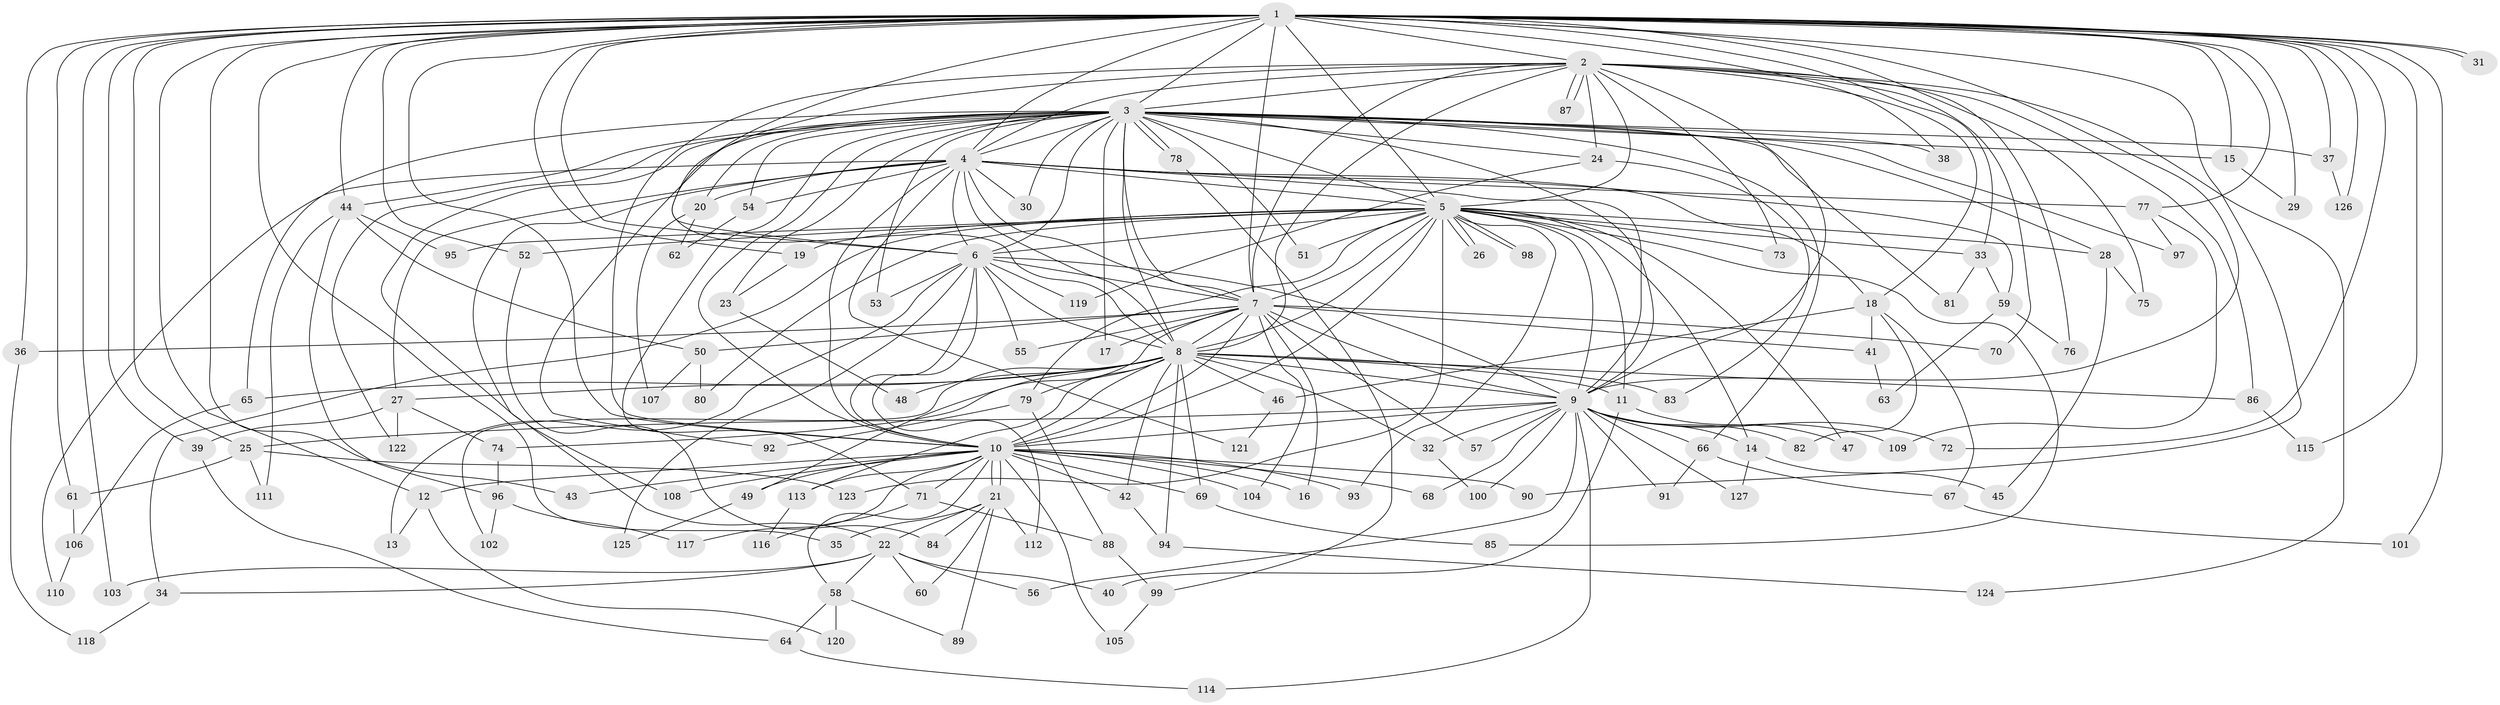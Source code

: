 // Generated by graph-tools (version 1.1) at 2025/43/03/09/25 04:43:58]
// undirected, 127 vertices, 279 edges
graph export_dot {
graph [start="1"]
  node [color=gray90,style=filled];
  1;
  2;
  3;
  4;
  5;
  6;
  7;
  8;
  9;
  10;
  11;
  12;
  13;
  14;
  15;
  16;
  17;
  18;
  19;
  20;
  21;
  22;
  23;
  24;
  25;
  26;
  27;
  28;
  29;
  30;
  31;
  32;
  33;
  34;
  35;
  36;
  37;
  38;
  39;
  40;
  41;
  42;
  43;
  44;
  45;
  46;
  47;
  48;
  49;
  50;
  51;
  52;
  53;
  54;
  55;
  56;
  57;
  58;
  59;
  60;
  61;
  62;
  63;
  64;
  65;
  66;
  67;
  68;
  69;
  70;
  71;
  72;
  73;
  74;
  75;
  76;
  77;
  78;
  79;
  80;
  81;
  82;
  83;
  84;
  85;
  86;
  87;
  88;
  89;
  90;
  91;
  92;
  93;
  94;
  95;
  96;
  97;
  98;
  99;
  100;
  101;
  102;
  103;
  104;
  105;
  106;
  107;
  108;
  109;
  110;
  111;
  112;
  113;
  114;
  115;
  116;
  117;
  118;
  119;
  120;
  121;
  122;
  123;
  124;
  125;
  126;
  127;
  1 -- 2;
  1 -- 3;
  1 -- 4;
  1 -- 5;
  1 -- 6;
  1 -- 7;
  1 -- 8;
  1 -- 9;
  1 -- 10;
  1 -- 12;
  1 -- 15;
  1 -- 19;
  1 -- 25;
  1 -- 29;
  1 -- 31;
  1 -- 31;
  1 -- 33;
  1 -- 35;
  1 -- 36;
  1 -- 37;
  1 -- 38;
  1 -- 39;
  1 -- 43;
  1 -- 44;
  1 -- 52;
  1 -- 61;
  1 -- 72;
  1 -- 75;
  1 -- 77;
  1 -- 90;
  1 -- 101;
  1 -- 103;
  1 -- 115;
  1 -- 126;
  2 -- 3;
  2 -- 4;
  2 -- 5;
  2 -- 6;
  2 -- 7;
  2 -- 8;
  2 -- 9;
  2 -- 10;
  2 -- 18;
  2 -- 24;
  2 -- 70;
  2 -- 73;
  2 -- 76;
  2 -- 86;
  2 -- 87;
  2 -- 87;
  2 -- 124;
  3 -- 4;
  3 -- 5;
  3 -- 6;
  3 -- 7;
  3 -- 8;
  3 -- 9;
  3 -- 10;
  3 -- 15;
  3 -- 17;
  3 -- 20;
  3 -- 23;
  3 -- 24;
  3 -- 28;
  3 -- 30;
  3 -- 37;
  3 -- 38;
  3 -- 44;
  3 -- 51;
  3 -- 53;
  3 -- 54;
  3 -- 65;
  3 -- 66;
  3 -- 71;
  3 -- 78;
  3 -- 78;
  3 -- 81;
  3 -- 92;
  3 -- 97;
  3 -- 108;
  3 -- 122;
  4 -- 5;
  4 -- 6;
  4 -- 7;
  4 -- 8;
  4 -- 9;
  4 -- 10;
  4 -- 18;
  4 -- 20;
  4 -- 22;
  4 -- 27;
  4 -- 30;
  4 -- 54;
  4 -- 59;
  4 -- 77;
  4 -- 110;
  4 -- 121;
  5 -- 6;
  5 -- 7;
  5 -- 8;
  5 -- 9;
  5 -- 10;
  5 -- 11;
  5 -- 14;
  5 -- 19;
  5 -- 26;
  5 -- 26;
  5 -- 28;
  5 -- 33;
  5 -- 34;
  5 -- 47;
  5 -- 51;
  5 -- 52;
  5 -- 73;
  5 -- 79;
  5 -- 80;
  5 -- 85;
  5 -- 93;
  5 -- 95;
  5 -- 98;
  5 -- 98;
  5 -- 123;
  6 -- 7;
  6 -- 8;
  6 -- 9;
  6 -- 10;
  6 -- 13;
  6 -- 53;
  6 -- 55;
  6 -- 112;
  6 -- 119;
  6 -- 125;
  7 -- 8;
  7 -- 9;
  7 -- 10;
  7 -- 16;
  7 -- 17;
  7 -- 36;
  7 -- 41;
  7 -- 49;
  7 -- 50;
  7 -- 55;
  7 -- 57;
  7 -- 70;
  7 -- 104;
  8 -- 9;
  8 -- 10;
  8 -- 11;
  8 -- 27;
  8 -- 32;
  8 -- 42;
  8 -- 46;
  8 -- 48;
  8 -- 65;
  8 -- 69;
  8 -- 74;
  8 -- 79;
  8 -- 83;
  8 -- 86;
  8 -- 94;
  8 -- 102;
  8 -- 113;
  9 -- 10;
  9 -- 14;
  9 -- 25;
  9 -- 32;
  9 -- 56;
  9 -- 57;
  9 -- 66;
  9 -- 68;
  9 -- 72;
  9 -- 82;
  9 -- 91;
  9 -- 100;
  9 -- 109;
  9 -- 114;
  9 -- 127;
  10 -- 12;
  10 -- 16;
  10 -- 21;
  10 -- 21;
  10 -- 42;
  10 -- 43;
  10 -- 49;
  10 -- 58;
  10 -- 68;
  10 -- 69;
  10 -- 71;
  10 -- 90;
  10 -- 93;
  10 -- 104;
  10 -- 105;
  10 -- 108;
  10 -- 113;
  10 -- 117;
  11 -- 40;
  11 -- 47;
  12 -- 13;
  12 -- 120;
  14 -- 45;
  14 -- 127;
  15 -- 29;
  18 -- 41;
  18 -- 46;
  18 -- 67;
  18 -- 82;
  19 -- 23;
  20 -- 62;
  20 -- 107;
  21 -- 22;
  21 -- 35;
  21 -- 60;
  21 -- 84;
  21 -- 89;
  21 -- 112;
  22 -- 34;
  22 -- 40;
  22 -- 56;
  22 -- 58;
  22 -- 60;
  22 -- 103;
  23 -- 48;
  24 -- 83;
  24 -- 119;
  25 -- 61;
  25 -- 111;
  25 -- 123;
  27 -- 39;
  27 -- 74;
  27 -- 122;
  28 -- 45;
  28 -- 75;
  32 -- 100;
  33 -- 59;
  33 -- 81;
  34 -- 118;
  36 -- 118;
  37 -- 126;
  39 -- 64;
  41 -- 63;
  42 -- 94;
  44 -- 50;
  44 -- 95;
  44 -- 96;
  44 -- 111;
  46 -- 121;
  49 -- 125;
  50 -- 80;
  50 -- 107;
  52 -- 84;
  54 -- 62;
  58 -- 64;
  58 -- 89;
  58 -- 120;
  59 -- 63;
  59 -- 76;
  61 -- 106;
  64 -- 114;
  65 -- 106;
  66 -- 67;
  66 -- 91;
  67 -- 101;
  69 -- 85;
  71 -- 88;
  71 -- 116;
  74 -- 96;
  77 -- 97;
  77 -- 109;
  78 -- 99;
  79 -- 88;
  79 -- 92;
  86 -- 115;
  88 -- 99;
  94 -- 124;
  96 -- 102;
  96 -- 117;
  99 -- 105;
  106 -- 110;
  113 -- 116;
}
